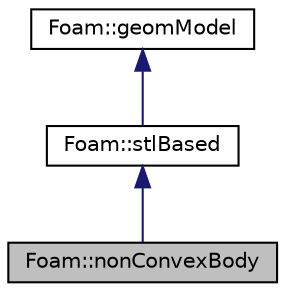 digraph "Foam::nonConvexBody"
{
 // LATEX_PDF_SIZE
  edge [fontname="Helvetica",fontsize="10",labelfontname="Helvetica",labelfontsize="10"];
  node [fontname="Helvetica",fontsize="10",shape=record];
  Node1 [label="Foam::nonConvexBody",height=0.2,width=0.4,color="black", fillcolor="grey75", style="filled", fontcolor="black",tooltip=" "];
  Node2 -> Node1 [dir="back",color="midnightblue",fontsize="10",style="solid"];
  Node2 [label="Foam::stlBased",height=0.2,width=0.4,color="black", fillcolor="white", style="filled",URL="$classFoam_1_1stlBased.html",tooltip=" "];
  Node3 -> Node2 [dir="back",color="midnightblue",fontsize="10",style="solid"];
  Node3 [label="Foam::geomModel",height=0.2,width=0.4,color="black", fillcolor="white", style="filled",URL="$classFoam_1_1geomModel.html",tooltip=" "];
}
